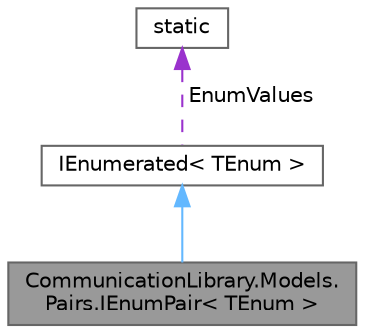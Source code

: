 digraph "CommunicationLibrary.Models.Pairs.IEnumPair&lt; TEnum &gt;"
{
 // LATEX_PDF_SIZE
  bgcolor="transparent";
  edge [fontname=Helvetica,fontsize=10,labelfontname=Helvetica,labelfontsize=10];
  node [fontname=Helvetica,fontsize=10,shape=box,height=0.2,width=0.4];
  Node1 [label="CommunicationLibrary.Models.\lPairs.IEnumPair\< TEnum \>",height=0.2,width=0.4,color="gray40", fillcolor="grey60", style="filled", fontcolor="black",tooltip=" "];
  Node2 -> Node1 [dir="back",color="steelblue1",style="solid"];
  Node2 [label="IEnumerated\< TEnum \>",height=0.2,width=0.4,color="gray40", fillcolor="white", style="filled",URL="$interface_communication_library_1_1_models_1_1_features_1_1_i_enumerated.html",tooltip=" "];
  Node3 -> Node2 [dir="back",color="darkorchid3",style="dashed",label=" EnumValues" ];
  Node3 [label="static",height=0.2,width=0.4,color="gray40", fillcolor="white", style="filled",tooltip=" "];
}
